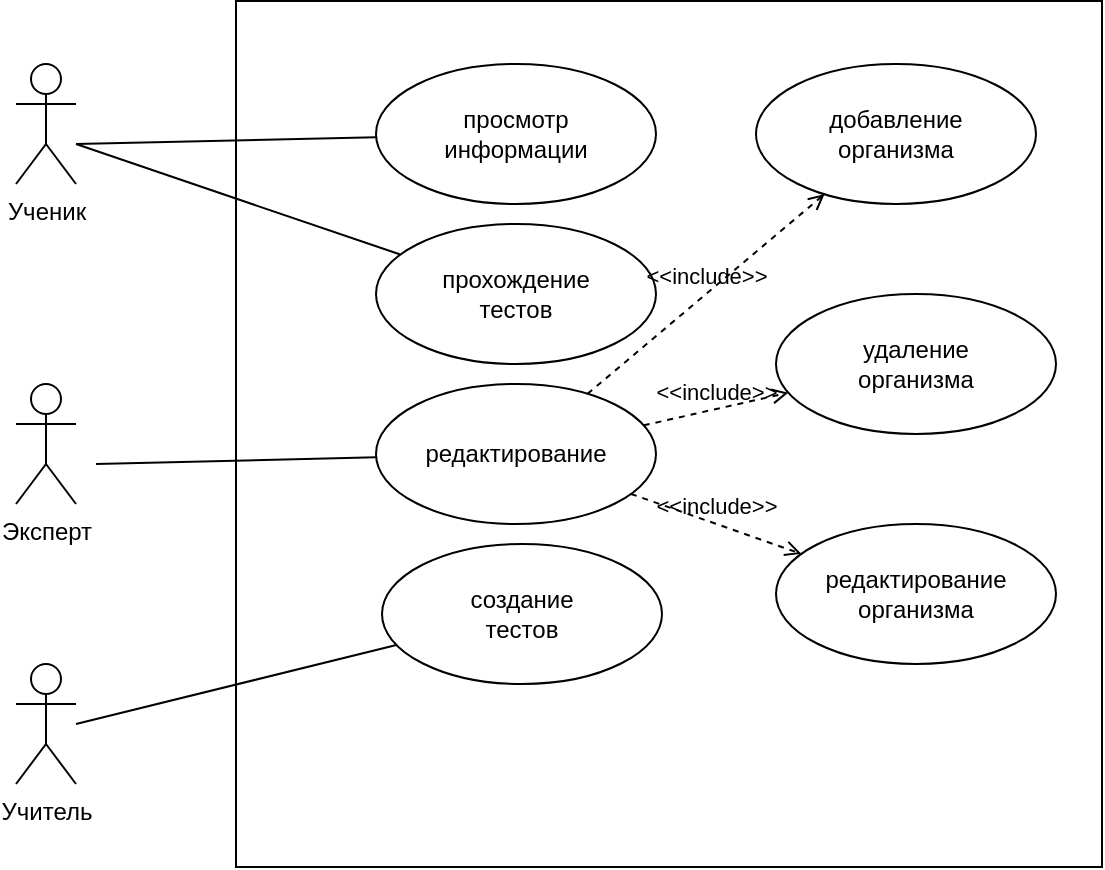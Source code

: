 <mxfile version="12.1.7" type="device" pages="1"><diagram id="1QbeN2iZEGAm_ri_JjDQ" name="Page-1"><mxGraphModel dx="854" dy="496" grid="1" gridSize="10" guides="1" tooltips="1" connect="1" arrows="1" fold="1" page="1" pageScale="1" pageWidth="827" pageHeight="1169" math="0" shadow="0"><root><mxCell id="0"/><mxCell id="1" parent="0"/><mxCell id="-IkAlIl-7PahS-UagOlV-29" value="" style="whiteSpace=wrap;html=1;aspect=fixed;" vertex="1" parent="1"><mxGeometry x="270" y="28.5" width="433" height="433" as="geometry"/></mxCell><mxCell id="-IkAlIl-7PahS-UagOlV-1" value="Ученик" style="shape=umlActor;verticalLabelPosition=bottom;labelBackgroundColor=#ffffff;verticalAlign=top;html=1;" vertex="1" parent="1"><mxGeometry x="160" y="60" width="30" height="60" as="geometry"/></mxCell><mxCell id="-IkAlIl-7PahS-UagOlV-2" value="Эксперт" style="shape=umlActor;verticalLabelPosition=bottom;labelBackgroundColor=#ffffff;verticalAlign=top;html=1;" vertex="1" parent="1"><mxGeometry x="160" y="220" width="30" height="60" as="geometry"/></mxCell><mxCell id="-IkAlIl-7PahS-UagOlV-3" value="Учитель" style="shape=umlActor;verticalLabelPosition=bottom;labelBackgroundColor=#ffffff;verticalAlign=top;html=1;" vertex="1" parent="1"><mxGeometry x="160" y="360" width="30" height="60" as="geometry"/></mxCell><mxCell id="-IkAlIl-7PahS-UagOlV-4" value="просмотр&lt;br&gt;информации" style="ellipse;whiteSpace=wrap;html=1;" vertex="1" parent="1"><mxGeometry x="340" y="60" width="140" height="70" as="geometry"/></mxCell><mxCell id="-IkAlIl-7PahS-UagOlV-5" value="прохождение&lt;br&gt;тестов" style="ellipse;whiteSpace=wrap;html=1;" vertex="1" parent="1"><mxGeometry x="340" y="140" width="140" height="70" as="geometry"/></mxCell><mxCell id="-IkAlIl-7PahS-UagOlV-6" value="создание&lt;br&gt;тестов" style="ellipse;whiteSpace=wrap;html=1;" vertex="1" parent="1"><mxGeometry x="343" y="300" width="140" height="70" as="geometry"/></mxCell><mxCell id="-IkAlIl-7PahS-UagOlV-7" value="редактирование" style="ellipse;whiteSpace=wrap;html=1;" vertex="1" parent="1"><mxGeometry x="340" y="220" width="140" height="70" as="geometry"/></mxCell><mxCell id="-IkAlIl-7PahS-UagOlV-8" value="добавление&lt;br&gt;организма" style="ellipse;whiteSpace=wrap;html=1;" vertex="1" parent="1"><mxGeometry x="530" y="60" width="140" height="70" as="geometry"/></mxCell><mxCell id="-IkAlIl-7PahS-UagOlV-9" value="удаление&lt;br&gt;организма" style="ellipse;whiteSpace=wrap;html=1;" vertex="1" parent="1"><mxGeometry x="540" y="175" width="140" height="70" as="geometry"/></mxCell><mxCell id="-IkAlIl-7PahS-UagOlV-10" value="редактирование&lt;br&gt;организма" style="ellipse;whiteSpace=wrap;html=1;" vertex="1" parent="1"><mxGeometry x="540" y="290" width="140" height="70" as="geometry"/></mxCell><mxCell id="-IkAlIl-7PahS-UagOlV-11" value="&amp;lt;&amp;lt;include&amp;gt;&amp;gt;" style="edgeStyle=none;html=1;endArrow=open;verticalAlign=bottom;dashed=1;labelBackgroundColor=none;" edge="1" parent="1" source="-IkAlIl-7PahS-UagOlV-7" target="-IkAlIl-7PahS-UagOlV-8"><mxGeometry width="160" relative="1" as="geometry"><mxPoint x="660" y="130" as="sourcePoint"/><mxPoint x="820" y="130" as="targetPoint"/></mxGeometry></mxCell><mxCell id="-IkAlIl-7PahS-UagOlV-12" value="&amp;lt;&amp;lt;include&amp;gt;&amp;gt;" style="edgeStyle=none;html=1;endArrow=open;verticalAlign=bottom;dashed=1;labelBackgroundColor=none;" edge="1" parent="1" source="-IkAlIl-7PahS-UagOlV-7" target="-IkAlIl-7PahS-UagOlV-9"><mxGeometry width="160" relative="1" as="geometry"><mxPoint x="465.314" y="328.323" as="sourcePoint"/><mxPoint x="544.665" y="281.668" as="targetPoint"/></mxGeometry></mxCell><mxCell id="-IkAlIl-7PahS-UagOlV-13" value="&amp;lt;&amp;lt;include&amp;gt;&amp;gt;" style="edgeStyle=none;html=1;endArrow=open;verticalAlign=bottom;dashed=1;labelBackgroundColor=none;" edge="1" parent="1" source="-IkAlIl-7PahS-UagOlV-7" target="-IkAlIl-7PahS-UagOlV-10"><mxGeometry width="160" relative="1" as="geometry"><mxPoint x="475.314" y="338.323" as="sourcePoint"/><mxPoint x="554.665" y="291.668" as="targetPoint"/></mxGeometry></mxCell><mxCell id="-IkAlIl-7PahS-UagOlV-25" value="" style="endArrow=none;html=1;" edge="1" parent="1" target="-IkAlIl-7PahS-UagOlV-4"><mxGeometry width="50" height="50" relative="1" as="geometry"><mxPoint x="190" y="100" as="sourcePoint"/><mxPoint x="200" y="460" as="targetPoint"/></mxGeometry></mxCell><mxCell id="-IkAlIl-7PahS-UagOlV-26" value="" style="endArrow=none;html=1;" edge="1" parent="1" target="-IkAlIl-7PahS-UagOlV-5"><mxGeometry width="50" height="50" relative="1" as="geometry"><mxPoint x="190" y="100" as="sourcePoint"/><mxPoint x="200" y="460" as="targetPoint"/></mxGeometry></mxCell><mxCell id="-IkAlIl-7PahS-UagOlV-27" value="" style="endArrow=none;html=1;" edge="1" parent="1" target="-IkAlIl-7PahS-UagOlV-7"><mxGeometry width="50" height="50" relative="1" as="geometry"><mxPoint x="200" y="260" as="sourcePoint"/><mxPoint x="200" y="460" as="targetPoint"/></mxGeometry></mxCell><mxCell id="-IkAlIl-7PahS-UagOlV-28" value="" style="endArrow=none;html=1;" edge="1" parent="1" target="-IkAlIl-7PahS-UagOlV-6"><mxGeometry width="50" height="50" relative="1" as="geometry"><mxPoint x="190" y="390" as="sourcePoint"/><mxPoint x="200" y="460" as="targetPoint"/></mxGeometry></mxCell></root></mxGraphModel></diagram></mxfile>